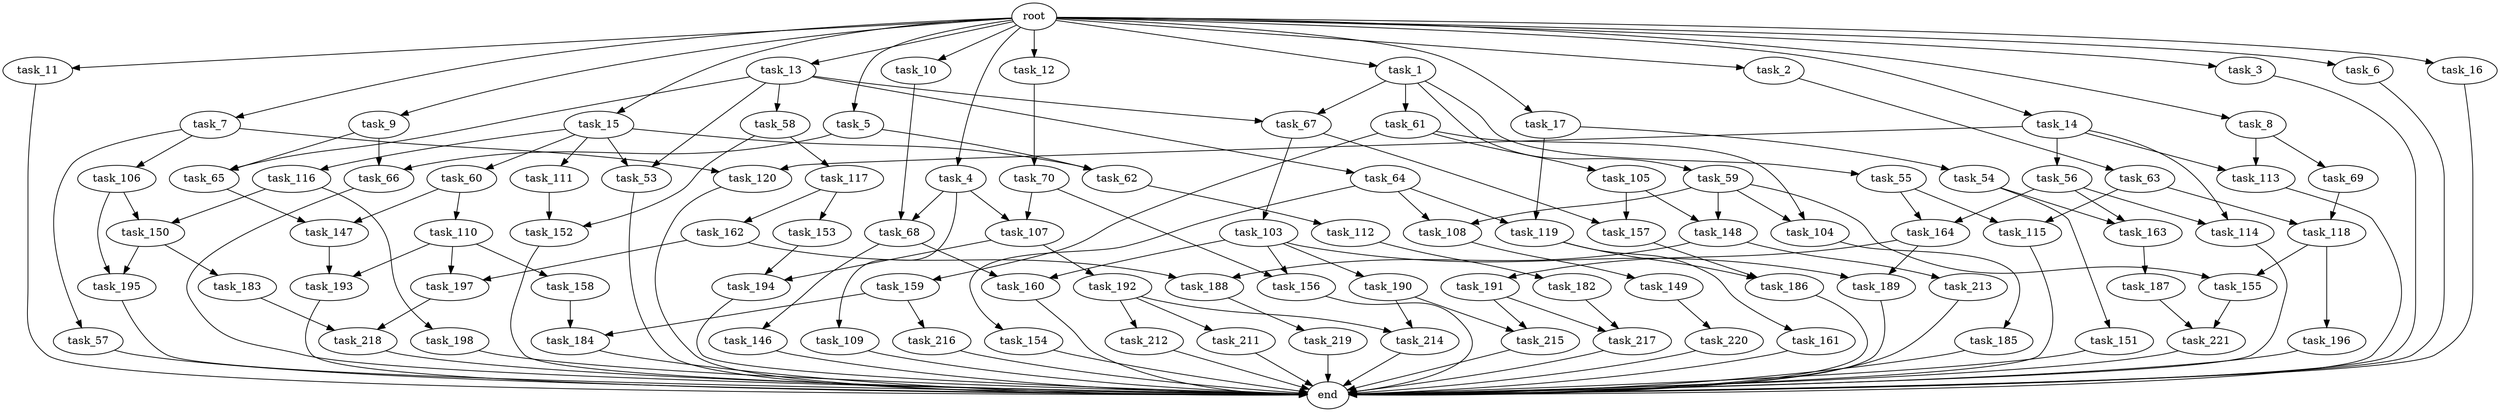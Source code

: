 digraph G {
  task_116 [size="549755813888.000000"];
  task_105 [size="214748364800.000000"];
  task_163 [size="618475290624.000000"];
  task_15 [size="1024.000000"];
  task_55 [size="858993459200.000000"];
  task_212 [size="137438953472.000000"];
  task_184 [size="584115552256.000000"];
  task_5 [size="1024.000000"];
  task_153 [size="214748364800.000000"];
  task_191 [size="77309411328.000000"];
  task_7 [size="1024.000000"];
  task_104 [size="429496729600.000000"];
  task_119 [size="627065225216.000000"];
  task_220 [size="420906795008.000000"];
  task_197 [size="214748364800.000000"];
  task_183 [size="549755813888.000000"];
  task_214 [size="171798691840.000000"];
  task_154 [size="77309411328.000000"];
  task_106 [size="420906795008.000000"];
  task_117 [size="309237645312.000000"];
  task_155 [size="910533066752.000000"];
  task_9 [size="1024.000000"];
  task_56 [size="858993459200.000000"];
  task_196 [size="695784701952.000000"];
  task_216 [size="549755813888.000000"];
  task_112 [size="420906795008.000000"];
  task_147 [size="343597383680.000000"];
  task_185 [size="214748364800.000000"];
  task_59 [size="858993459200.000000"];
  task_164 [size="386547056640.000000"];
  task_217 [size="171798691840.000000"];
  task_64 [size="214748364800.000000"];
  task_198 [size="309237645312.000000"];
  task_65 [size="429496729600.000000"];
  task_150 [size="730144440320.000000"];
  task_188 [size="498216206336.000000"];
  task_63 [size="137438953472.000000"];
  task_68 [size="429496729600.000000"];
  task_115 [size="292057776128.000000"];
  task_58 [size="214748364800.000000"];
  task_160 [size="455266533376.000000"];
  task_190 [size="420906795008.000000"];
  task_54 [size="549755813888.000000"];
  task_61 [size="858993459200.000000"];
  task_11 [size="1024.000000"];
  task_1 [size="1024.000000"];
  task_53 [size="764504178688.000000"];
  task_159 [size="214748364800.000000"];
  task_157 [size="936302870528.000000"];
  task_109 [size="214748364800.000000"];
  task_189 [size="498216206336.000000"];
  task_69 [size="137438953472.000000"];
  task_162 [size="214748364800.000000"];
  task_156 [size="455266533376.000000"];
  task_146 [size="34359738368.000000"];
  task_194 [size="893353197568.000000"];
  task_62 [size="858993459200.000000"];
  task_66 [size="523986010112.000000"];
  task_161 [size="549755813888.000000"];
  task_213 [size="420906795008.000000"];
  task_195 [size="970662608896.000000"];
  end [size="0.000000"];
  task_192 [size="34359738368.000000"];
  task_4 [size="1024.000000"];
  task_60 [size="549755813888.000000"];
  task_10 [size="1024.000000"];
  task_193 [size="687194767360.000000"];
  task_158 [size="137438953472.000000"];
  task_70 [size="420906795008.000000"];
  task_67 [size="1073741824000.000000"];
  task_14 [size="1024.000000"];
  task_12 [size="1024.000000"];
  task_13 [size="1024.000000"];
  task_187 [size="137438953472.000000"];
  task_108 [size="292057776128.000000"];
  task_3 [size="1024.000000"];
  task_114 [size="1168231104512.000000"];
  task_151 [size="309237645312.000000"];
  task_103 [size="858993459200.000000"];
  task_113 [size="996432412672.000000"];
  task_6 [size="1024.000000"];
  task_219 [size="34359738368.000000"];
  task_2 [size="1024.000000"];
  task_221 [size="996432412672.000000"];
  task_186 [size="970662608896.000000"];
  task_57 [size="420906795008.000000"];
  task_107 [size="249108103168.000000"];
  task_182 [size="214748364800.000000"];
  task_211 [size="137438953472.000000"];
  task_149 [size="214748364800.000000"];
  task_17 [size="1024.000000"];
  task_120 [size="1279900254208.000000"];
  root [size="0.000000"];
  task_148 [size="292057776128.000000"];
  task_118 [size="292057776128.000000"];
  task_8 [size="1024.000000"];
  task_16 [size="1024.000000"];
  task_152 [size="618475290624.000000"];
  task_218 [size="996432412672.000000"];
  task_215 [size="171798691840.000000"];
  task_110 [size="34359738368.000000"];
  task_111 [size="549755813888.000000"];

  task_116 -> task_150 [size="301989888.000000"];
  task_116 -> task_198 [size="301989888.000000"];
  task_105 -> task_148 [size="75497472.000000"];
  task_105 -> task_157 [size="75497472.000000"];
  task_163 -> task_187 [size="134217728.000000"];
  task_15 -> task_53 [size="536870912.000000"];
  task_15 -> task_116 [size="536870912.000000"];
  task_15 -> task_60 [size="536870912.000000"];
  task_15 -> task_111 [size="536870912.000000"];
  task_15 -> task_62 [size="536870912.000000"];
  task_55 -> task_164 [size="75497472.000000"];
  task_55 -> task_115 [size="75497472.000000"];
  task_212 -> end [size="1.000000"];
  task_184 -> end [size="1.000000"];
  task_5 -> task_66 [size="301989888.000000"];
  task_5 -> task_62 [size="301989888.000000"];
  task_153 -> task_194 [size="838860800.000000"];
  task_191 -> task_215 [size="134217728.000000"];
  task_191 -> task_217 [size="134217728.000000"];
  task_7 -> task_120 [size="411041792.000000"];
  task_7 -> task_57 [size="411041792.000000"];
  task_7 -> task_106 [size="411041792.000000"];
  task_104 -> task_185 [size="209715200.000000"];
  task_119 -> task_161 [size="536870912.000000"];
  task_119 -> task_186 [size="536870912.000000"];
  task_220 -> end [size="1.000000"];
  task_197 -> task_218 [size="838860800.000000"];
  task_183 -> task_218 [size="134217728.000000"];
  task_214 -> end [size="1.000000"];
  task_154 -> end [size="1.000000"];
  task_106 -> task_150 [size="411041792.000000"];
  task_106 -> task_195 [size="411041792.000000"];
  task_117 -> task_153 [size="209715200.000000"];
  task_117 -> task_162 [size="209715200.000000"];
  task_155 -> task_221 [size="838860800.000000"];
  task_9 -> task_65 [size="209715200.000000"];
  task_9 -> task_66 [size="209715200.000000"];
  task_56 -> task_114 [size="301989888.000000"];
  task_56 -> task_163 [size="301989888.000000"];
  task_56 -> task_164 [size="301989888.000000"];
  task_196 -> end [size="1.000000"];
  task_216 -> end [size="1.000000"];
  task_112 -> task_182 [size="209715200.000000"];
  task_147 -> task_193 [size="536870912.000000"];
  task_185 -> end [size="1.000000"];
  task_59 -> task_108 [size="209715200.000000"];
  task_59 -> task_155 [size="209715200.000000"];
  task_59 -> task_148 [size="209715200.000000"];
  task_59 -> task_104 [size="209715200.000000"];
  task_164 -> task_191 [size="75497472.000000"];
  task_164 -> task_189 [size="75497472.000000"];
  task_217 -> end [size="1.000000"];
  task_64 -> task_119 [size="75497472.000000"];
  task_64 -> task_108 [size="75497472.000000"];
  task_64 -> task_154 [size="75497472.000000"];
  task_198 -> end [size="1.000000"];
  task_65 -> task_147 [size="301989888.000000"];
  task_150 -> task_183 [size="536870912.000000"];
  task_150 -> task_195 [size="536870912.000000"];
  task_188 -> task_219 [size="33554432.000000"];
  task_63 -> task_118 [size="209715200.000000"];
  task_63 -> task_115 [size="209715200.000000"];
  task_68 -> task_146 [size="33554432.000000"];
  task_68 -> task_160 [size="33554432.000000"];
  task_115 -> end [size="1.000000"];
  task_58 -> task_117 [size="301989888.000000"];
  task_58 -> task_152 [size="301989888.000000"];
  task_160 -> end [size="1.000000"];
  task_190 -> task_215 [size="33554432.000000"];
  task_190 -> task_214 [size="33554432.000000"];
  task_54 -> task_163 [size="301989888.000000"];
  task_54 -> task_151 [size="301989888.000000"];
  task_61 -> task_104 [size="209715200.000000"];
  task_61 -> task_105 [size="209715200.000000"];
  task_61 -> task_159 [size="209715200.000000"];
  task_11 -> end [size="1.000000"];
  task_1 -> task_67 [size="838860800.000000"];
  task_1 -> task_61 [size="838860800.000000"];
  task_1 -> task_59 [size="838860800.000000"];
  task_1 -> task_55 [size="838860800.000000"];
  task_53 -> end [size="1.000000"];
  task_159 -> task_184 [size="536870912.000000"];
  task_159 -> task_216 [size="536870912.000000"];
  task_157 -> task_186 [size="411041792.000000"];
  task_109 -> end [size="1.000000"];
  task_189 -> end [size="1.000000"];
  task_69 -> task_118 [size="75497472.000000"];
  task_162 -> task_197 [size="75497472.000000"];
  task_162 -> task_188 [size="75497472.000000"];
  task_156 -> end [size="1.000000"];
  task_146 -> end [size="1.000000"];
  task_194 -> end [size="1.000000"];
  task_62 -> task_112 [size="411041792.000000"];
  task_66 -> end [size="1.000000"];
  task_161 -> end [size="1.000000"];
  task_213 -> end [size="1.000000"];
  task_195 -> end [size="1.000000"];
  task_192 -> task_212 [size="134217728.000000"];
  task_192 -> task_214 [size="134217728.000000"];
  task_192 -> task_211 [size="134217728.000000"];
  task_4 -> task_109 [size="209715200.000000"];
  task_4 -> task_68 [size="209715200.000000"];
  task_4 -> task_107 [size="209715200.000000"];
  task_60 -> task_110 [size="33554432.000000"];
  task_60 -> task_147 [size="33554432.000000"];
  task_10 -> task_68 [size="209715200.000000"];
  task_193 -> end [size="1.000000"];
  task_158 -> task_184 [size="33554432.000000"];
  task_70 -> task_156 [size="33554432.000000"];
  task_70 -> task_107 [size="33554432.000000"];
  task_67 -> task_103 [size="838860800.000000"];
  task_67 -> task_157 [size="838860800.000000"];
  task_14 -> task_56 [size="838860800.000000"];
  task_14 -> task_114 [size="838860800.000000"];
  task_14 -> task_120 [size="838860800.000000"];
  task_14 -> task_113 [size="838860800.000000"];
  task_12 -> task_70 [size="411041792.000000"];
  task_13 -> task_53 [size="209715200.000000"];
  task_13 -> task_58 [size="209715200.000000"];
  task_13 -> task_67 [size="209715200.000000"];
  task_13 -> task_65 [size="209715200.000000"];
  task_13 -> task_64 [size="209715200.000000"];
  task_187 -> task_221 [size="134217728.000000"];
  task_108 -> task_149 [size="209715200.000000"];
  task_3 -> end [size="1.000000"];
  task_114 -> end [size="1.000000"];
  task_151 -> end [size="1.000000"];
  task_103 -> task_156 [size="411041792.000000"];
  task_103 -> task_160 [size="411041792.000000"];
  task_103 -> task_189 [size="411041792.000000"];
  task_103 -> task_190 [size="411041792.000000"];
  task_113 -> end [size="1.000000"];
  task_6 -> end [size="1.000000"];
  task_219 -> end [size="1.000000"];
  task_2 -> task_63 [size="134217728.000000"];
  task_221 -> end [size="1.000000"];
  task_186 -> end [size="1.000000"];
  task_57 -> end [size="1.000000"];
  task_107 -> task_192 [size="33554432.000000"];
  task_107 -> task_194 [size="33554432.000000"];
  task_182 -> task_217 [size="33554432.000000"];
  task_211 -> end [size="1.000000"];
  task_149 -> task_220 [size="411041792.000000"];
  task_17 -> task_119 [size="536870912.000000"];
  task_17 -> task_54 [size="536870912.000000"];
  task_120 -> end [size="1.000000"];
  root -> task_13 [size="1.000000"];
  root -> task_17 [size="1.000000"];
  root -> task_3 [size="1.000000"];
  root -> task_4 [size="1.000000"];
  root -> task_11 [size="1.000000"];
  root -> task_15 [size="1.000000"];
  root -> task_10 [size="1.000000"];
  root -> task_6 [size="1.000000"];
  root -> task_9 [size="1.000000"];
  root -> task_8 [size="1.000000"];
  root -> task_2 [size="1.000000"];
  root -> task_1 [size="1.000000"];
  root -> task_5 [size="1.000000"];
  root -> task_7 [size="1.000000"];
  root -> task_16 [size="1.000000"];
  root -> task_14 [size="1.000000"];
  root -> task_12 [size="1.000000"];
  task_148 -> task_213 [size="411041792.000000"];
  task_148 -> task_188 [size="411041792.000000"];
  task_118 -> task_155 [size="679477248.000000"];
  task_118 -> task_196 [size="679477248.000000"];
  task_8 -> task_113 [size="134217728.000000"];
  task_8 -> task_69 [size="134217728.000000"];
  task_16 -> end [size="1.000000"];
  task_152 -> end [size="1.000000"];
  task_218 -> end [size="1.000000"];
  task_215 -> end [size="1.000000"];
  task_110 -> task_158 [size="134217728.000000"];
  task_110 -> task_193 [size="134217728.000000"];
  task_110 -> task_197 [size="134217728.000000"];
  task_111 -> task_152 [size="301989888.000000"];
}
